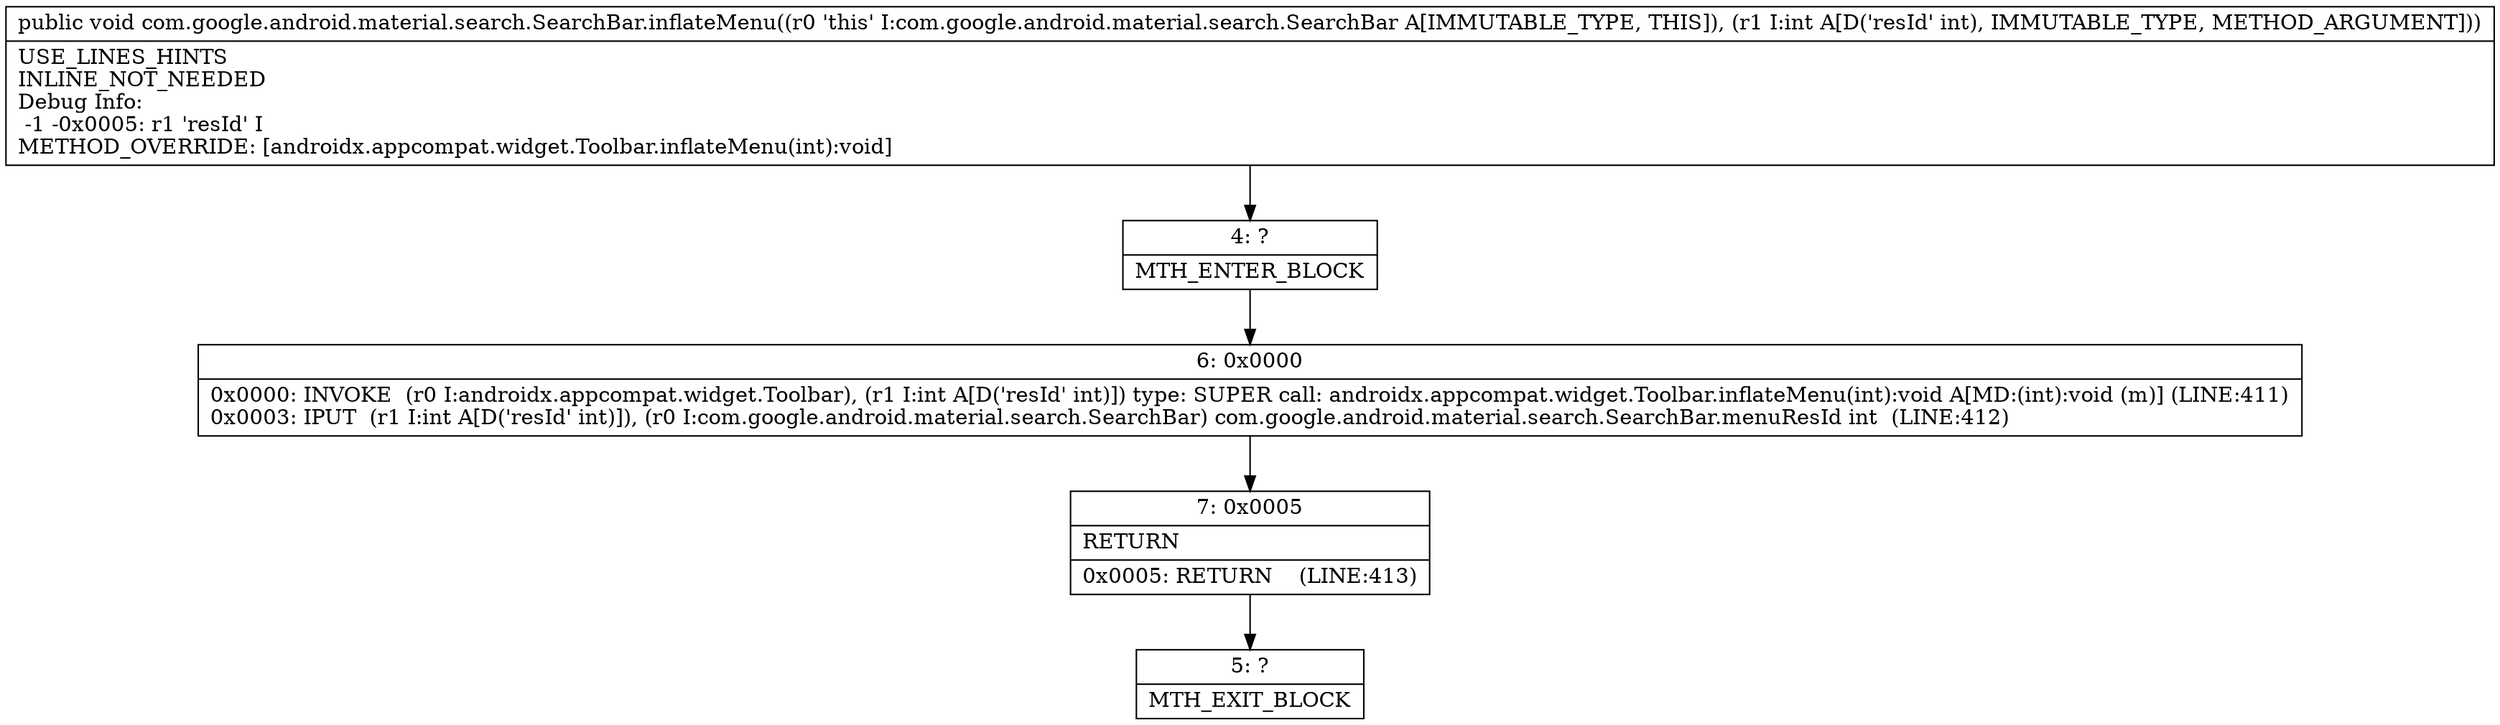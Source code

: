 digraph "CFG forcom.google.android.material.search.SearchBar.inflateMenu(I)V" {
Node_4 [shape=record,label="{4\:\ ?|MTH_ENTER_BLOCK\l}"];
Node_6 [shape=record,label="{6\:\ 0x0000|0x0000: INVOKE  (r0 I:androidx.appcompat.widget.Toolbar), (r1 I:int A[D('resId' int)]) type: SUPER call: androidx.appcompat.widget.Toolbar.inflateMenu(int):void A[MD:(int):void (m)] (LINE:411)\l0x0003: IPUT  (r1 I:int A[D('resId' int)]), (r0 I:com.google.android.material.search.SearchBar) com.google.android.material.search.SearchBar.menuResId int  (LINE:412)\l}"];
Node_7 [shape=record,label="{7\:\ 0x0005|RETURN\l|0x0005: RETURN    (LINE:413)\l}"];
Node_5 [shape=record,label="{5\:\ ?|MTH_EXIT_BLOCK\l}"];
MethodNode[shape=record,label="{public void com.google.android.material.search.SearchBar.inflateMenu((r0 'this' I:com.google.android.material.search.SearchBar A[IMMUTABLE_TYPE, THIS]), (r1 I:int A[D('resId' int), IMMUTABLE_TYPE, METHOD_ARGUMENT]))  | USE_LINES_HINTS\lINLINE_NOT_NEEDED\lDebug Info:\l  \-1 \-0x0005: r1 'resId' I\lMETHOD_OVERRIDE: [androidx.appcompat.widget.Toolbar.inflateMenu(int):void]\l}"];
MethodNode -> Node_4;Node_4 -> Node_6;
Node_6 -> Node_7;
Node_7 -> Node_5;
}

